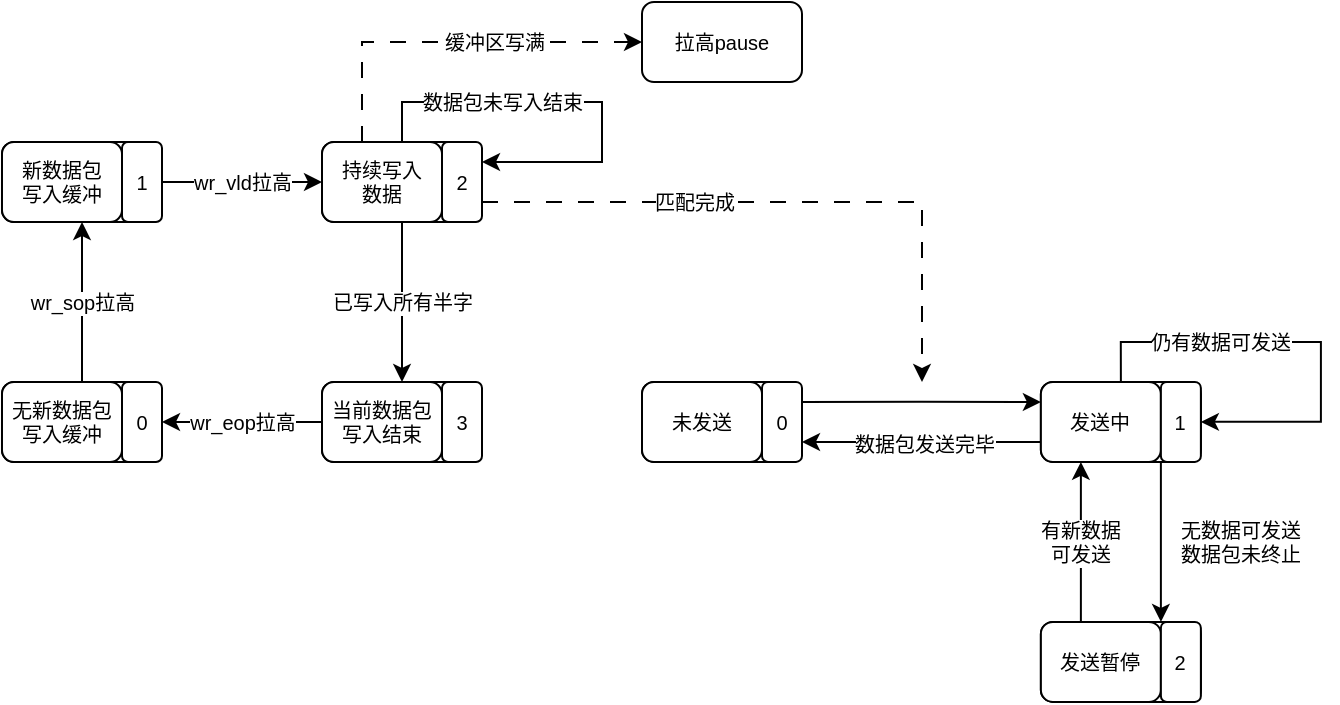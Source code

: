 <mxfile version="24.2.5" type="device">
  <diagram name="第 1 页" id="7PkcJVvyq62dC2KK6pxb">
    <mxGraphModel dx="1250" dy="727" grid="1" gridSize="10" guides="1" tooltips="1" connect="1" arrows="1" fold="1" page="1" pageScale="1" pageWidth="3300" pageHeight="4681" math="0" shadow="0">
      <root>
        <mxCell id="0" />
        <mxCell id="1" parent="0" />
        <mxCell id="TVYeR8XJReJx2JZ5ncmn-13" style="edgeStyle=orthogonalEdgeStyle;rounded=0;orthogonalLoop=1;jettySize=auto;html=1;exitX=1;exitY=0.25;exitDx=0;exitDy=0;entryX=0;entryY=0.25;entryDx=0;entryDy=0;fontSize=10;" edge="1" parent="1" source="TVYeR8XJReJx2JZ5ncmn-122" target="TVYeR8XJReJx2JZ5ncmn-123">
          <mxGeometry relative="1" as="geometry">
            <mxPoint x="800" y="699.94" as="sourcePoint" />
            <mxPoint x="940.0" y="699.94" as="targetPoint" />
            <Array as="points" />
          </mxGeometry>
        </mxCell>
        <mxCell id="TVYeR8XJReJx2JZ5ncmn-10" value="有新数据&lt;br style=&quot;font-size: 10px;&quot;&gt;可发送" style="endArrow=classic;html=1;rounded=0;entryX=0.25;entryY=1;entryDx=0;entryDy=0;exitX=0.25;exitY=0;exitDx=0;exitDy=0;fontSize=10;" edge="1" parent="1" source="TVYeR8XJReJx2JZ5ncmn-99" target="TVYeR8XJReJx2JZ5ncmn-97">
          <mxGeometry width="50" height="50" relative="1" as="geometry">
            <mxPoint x="931.156" y="805.798" as="sourcePoint" />
            <mxPoint x="931.156" y="714.082" as="targetPoint" />
          </mxGeometry>
        </mxCell>
        <mxCell id="TVYeR8XJReJx2JZ5ncmn-11" value="无数据可发送&lt;br style=&quot;font-size: 10px;&quot;&gt;数据包未终止" style="endArrow=classic;html=1;rounded=0;exitX=0.75;exitY=1;exitDx=0;exitDy=0;entryX=0.75;entryY=0;entryDx=0;entryDy=0;fontSize=10;" edge="1" parent="1" source="TVYeR8XJReJx2JZ5ncmn-97" target="TVYeR8XJReJx2JZ5ncmn-99">
          <mxGeometry x="0.002" y="40" width="50" height="50" relative="1" as="geometry">
            <mxPoint x="987.724" y="714.082" as="sourcePoint" />
            <mxPoint x="987.724" y="805.798" as="targetPoint" />
            <mxPoint as="offset" />
          </mxGeometry>
        </mxCell>
        <mxCell id="TVYeR8XJReJx2JZ5ncmn-21" value="wr_vld拉高" style="endArrow=classic;html=1;rounded=0;entryX=0;entryY=0.5;entryDx=0;entryDy=0;fontSize=10;exitX=1;exitY=0.5;exitDx=0;exitDy=0;" edge="1" parent="1" source="TVYeR8XJReJx2JZ5ncmn-85">
          <mxGeometry width="50" height="50" relative="1" as="geometry">
            <mxPoint x="490" y="600" as="sourcePoint" />
            <mxPoint x="560.0" y="580" as="targetPoint" />
            <Array as="points">
              <mxPoint x="510" y="580" />
            </Array>
            <mxPoint as="offset" />
          </mxGeometry>
        </mxCell>
        <mxCell id="TVYeR8XJReJx2JZ5ncmn-27" value="" style="endArrow=classic;html=1;rounded=0;exitX=0;exitY=0.5;exitDx=0;exitDy=0;entryX=1;entryY=0.5;entryDx=0;entryDy=0;fontSize=10;" edge="1" parent="1" source="TVYeR8XJReJx2JZ5ncmn-91" target="TVYeR8XJReJx2JZ5ncmn-92">
          <mxGeometry width="50" height="50" relative="1" as="geometry">
            <mxPoint x="560.0" y="700" as="sourcePoint" />
            <mxPoint x="480" y="700" as="targetPoint" />
          </mxGeometry>
        </mxCell>
        <mxCell id="TVYeR8XJReJx2JZ5ncmn-132" value="wr_eop拉高" style="edgeLabel;html=1;align=center;verticalAlign=middle;resizable=0;points=[];fontSize=10;" vertex="1" connectable="0" parent="TVYeR8XJReJx2JZ5ncmn-27">
          <mxGeometry x="-0.003" y="-1" relative="1" as="geometry">
            <mxPoint y="1" as="offset" />
          </mxGeometry>
        </mxCell>
        <mxCell id="TVYeR8XJReJx2JZ5ncmn-28" value="wr_sop拉高" style="endArrow=classic;html=1;rounded=0;exitX=0.5;exitY=0;exitDx=0;exitDy=0;entryX=0.5;entryY=1;entryDx=0;entryDy=0;fontSize=10;" edge="1" parent="1" source="TVYeR8XJReJx2JZ5ncmn-92" target="TVYeR8XJReJx2JZ5ncmn-85">
          <mxGeometry width="50" height="50" relative="1" as="geometry">
            <mxPoint x="440" y="680" as="sourcePoint" />
            <mxPoint x="440" y="600" as="targetPoint" />
          </mxGeometry>
        </mxCell>
        <mxCell id="TVYeR8XJReJx2JZ5ncmn-30" value="仍有数据可发送" style="edgeStyle=orthogonalEdgeStyle;rounded=0;orthogonalLoop=1;jettySize=auto;html=1;exitX=0.5;exitY=0;exitDx=0;exitDy=0;entryX=1;entryY=0.5;entryDx=0;entryDy=0;fontSize=10;" edge="1" parent="1" source="TVYeR8XJReJx2JZ5ncmn-97" target="TVYeR8XJReJx2JZ5ncmn-97">
          <mxGeometry x="-0.364" relative="1" as="geometry">
            <mxPoint x="959.44" y="679.94" as="sourcePoint" />
            <mxPoint x="999.44" y="699.94" as="targetPoint" />
            <Array as="points">
              <mxPoint x="959.44" y="660" />
              <mxPoint x="1059.44" y="660" />
              <mxPoint x="1059.44" y="700" />
            </Array>
            <mxPoint as="offset" />
          </mxGeometry>
        </mxCell>
        <mxCell id="TVYeR8XJReJx2JZ5ncmn-44" value="缓冲区写满" style="edgeStyle=orthogonalEdgeStyle;rounded=0;orthogonalLoop=1;jettySize=auto;html=1;dashed=1;dashPattern=8 8;entryX=0;entryY=0.5;entryDx=0;entryDy=0;exitX=0.25;exitY=0;exitDx=0;exitDy=0;fontSize=10;" edge="1" parent="1" source="TVYeR8XJReJx2JZ5ncmn-87" target="TVYeR8XJReJx2JZ5ncmn-89">
          <mxGeometry x="0.222" relative="1" as="geometry">
            <mxPoint x="760" y="480" as="targetPoint" />
            <mxPoint x="620" y="510" as="sourcePoint" />
            <mxPoint as="offset" />
          </mxGeometry>
        </mxCell>
        <mxCell id="TVYeR8XJReJx2JZ5ncmn-85" value="" style="rounded=1;whiteSpace=wrap;html=1;fontSize=10;" vertex="1" parent="1">
          <mxGeometry x="400" y="560" width="80" height="40" as="geometry" />
        </mxCell>
        <mxCell id="TVYeR8XJReJx2JZ5ncmn-128" style="edgeStyle=orthogonalEdgeStyle;rounded=0;orthogonalLoop=1;jettySize=auto;html=1;exitX=0.5;exitY=0;exitDx=0;exitDy=0;entryX=1;entryY=0.25;entryDx=0;entryDy=0;fontSize=10;" edge="1" parent="1" source="TVYeR8XJReJx2JZ5ncmn-87" target="TVYeR8XJReJx2JZ5ncmn-110">
          <mxGeometry relative="1" as="geometry">
            <Array as="points">
              <mxPoint x="600" y="540" />
              <mxPoint x="700" y="540" />
              <mxPoint x="700" y="570" />
            </Array>
          </mxGeometry>
        </mxCell>
        <mxCell id="TVYeR8XJReJx2JZ5ncmn-129" value="数据包未写入结束" style="edgeLabel;html=1;align=center;verticalAlign=middle;resizable=0;points=[];fontSize=10;" vertex="1" connectable="0" parent="TVYeR8XJReJx2JZ5ncmn-128">
          <mxGeometry x="-0.163" relative="1" as="geometry">
            <mxPoint x="-18" as="offset" />
          </mxGeometry>
        </mxCell>
        <mxCell id="TVYeR8XJReJx2JZ5ncmn-87" value="" style="rounded=1;whiteSpace=wrap;html=1;fontSize=10;" vertex="1" parent="1">
          <mxGeometry x="560" y="560" width="80" height="40" as="geometry" />
        </mxCell>
        <mxCell id="TVYeR8XJReJx2JZ5ncmn-89" value="&lt;span style=&quot;font-size: 10px;&quot;&gt;拉高pause&lt;/span&gt;" style="rounded=1;whiteSpace=wrap;html=1;fontSize=10;" vertex="1" parent="1">
          <mxGeometry x="720" y="490" width="80" height="40" as="geometry" />
        </mxCell>
        <mxCell id="TVYeR8XJReJx2JZ5ncmn-91" value="" style="rounded=1;whiteSpace=wrap;html=1;fontSize=10;" vertex="1" parent="1">
          <mxGeometry x="560" y="680" width="80" height="40" as="geometry" />
        </mxCell>
        <mxCell id="TVYeR8XJReJx2JZ5ncmn-92" value="" style="rounded=1;whiteSpace=wrap;html=1;fontSize=10;" vertex="1" parent="1">
          <mxGeometry x="400" y="680" width="80" height="40" as="geometry" />
        </mxCell>
        <mxCell id="TVYeR8XJReJx2JZ5ncmn-94" value="" style="rounded=1;whiteSpace=wrap;html=1;fontSize=10;" vertex="1" parent="1">
          <mxGeometry x="720" y="679.94" width="80" height="40" as="geometry" />
        </mxCell>
        <mxCell id="TVYeR8XJReJx2JZ5ncmn-97" value="" style="rounded=1;whiteSpace=wrap;html=1;fontSize=10;" vertex="1" parent="1">
          <mxGeometry x="919.44" y="679.94" width="80" height="40" as="geometry" />
        </mxCell>
        <mxCell id="TVYeR8XJReJx2JZ5ncmn-99" value="" style="rounded=1;whiteSpace=wrap;html=1;fontSize=10;" vertex="1" parent="1">
          <mxGeometry x="919.44" y="799.94" width="80" height="40" as="geometry" />
        </mxCell>
        <mxCell id="TVYeR8XJReJx2JZ5ncmn-104" value="&lt;span style=&quot;font-size: 10px;&quot;&gt;新数据包&lt;/span&gt;&lt;br style=&quot;font-size: 10px;&quot;&gt;&lt;span style=&quot;font-size: 10px;&quot;&gt;写入缓冲&lt;/span&gt;" style="rounded=1;whiteSpace=wrap;html=1;fontSize=10;" vertex="1" parent="1">
          <mxGeometry x="400" y="560" width="60" height="40" as="geometry" />
        </mxCell>
        <mxCell id="TVYeR8XJReJx2JZ5ncmn-105" value="1" style="rounded=1;whiteSpace=wrap;html=1;fontSize=10;" vertex="1" parent="1">
          <mxGeometry x="460" y="560" width="20" height="40" as="geometry" />
        </mxCell>
        <mxCell id="TVYeR8XJReJx2JZ5ncmn-106" value="&lt;span style=&quot;font-size: 10px;&quot;&gt;无新数据包&lt;/span&gt;&lt;br style=&quot;font-size: 10px;&quot;&gt;&lt;span style=&quot;font-size: 10px;&quot;&gt;写入缓冲&lt;/span&gt;" style="rounded=1;whiteSpace=wrap;html=1;fontSize=10;" vertex="1" parent="1">
          <mxGeometry x="400" y="680" width="60" height="40" as="geometry" />
        </mxCell>
        <mxCell id="TVYeR8XJReJx2JZ5ncmn-107" value="0" style="rounded=1;whiteSpace=wrap;html=1;fontSize=10;" vertex="1" parent="1">
          <mxGeometry x="460" y="680" width="20" height="40" as="geometry" />
        </mxCell>
        <mxCell id="TVYeR8XJReJx2JZ5ncmn-116" value="" style="edgeStyle=orthogonalEdgeStyle;rounded=0;orthogonalLoop=1;jettySize=auto;html=1;exitX=0.5;exitY=1;exitDx=0;exitDy=0;fontSize=10;" edge="1" parent="1" source="TVYeR8XJReJx2JZ5ncmn-87" target="TVYeR8XJReJx2JZ5ncmn-91">
          <mxGeometry relative="1" as="geometry">
            <mxPoint x="600" y="620" as="sourcePoint" />
          </mxGeometry>
        </mxCell>
        <mxCell id="TVYeR8XJReJx2JZ5ncmn-131" value="已写入所有半字" style="edgeLabel;html=1;align=center;verticalAlign=middle;resizable=0;points=[];fontSize=10;" vertex="1" connectable="0" parent="TVYeR8XJReJx2JZ5ncmn-116">
          <mxGeometry x="-0.058" y="-2" relative="1" as="geometry">
            <mxPoint x="2" y="2" as="offset" />
          </mxGeometry>
        </mxCell>
        <mxCell id="TVYeR8XJReJx2JZ5ncmn-109" value="&lt;span style=&quot;font-size: 10px;&quot;&gt;持续写入&lt;/span&gt;&lt;br style=&quot;font-size: 10px;&quot;&gt;&lt;span style=&quot;font-size: 10px;&quot;&gt;数据&lt;/span&gt;" style="rounded=1;whiteSpace=wrap;html=1;fontSize=10;" vertex="1" parent="1">
          <mxGeometry x="560" y="560" width="60" height="40" as="geometry" />
        </mxCell>
        <mxCell id="TVYeR8XJReJx2JZ5ncmn-119" style="edgeStyle=orthogonalEdgeStyle;rounded=0;orthogonalLoop=1;jettySize=auto;html=1;exitX=1;exitY=0.75;exitDx=0;exitDy=0;dashed=1;dashPattern=8 8;fontSize=10;" edge="1" parent="1" source="TVYeR8XJReJx2JZ5ncmn-110">
          <mxGeometry relative="1" as="geometry">
            <mxPoint x="860" y="680" as="targetPoint" />
            <Array as="points">
              <mxPoint x="860" y="590" />
            </Array>
          </mxGeometry>
        </mxCell>
        <mxCell id="TVYeR8XJReJx2JZ5ncmn-120" value="匹配完成" style="edgeLabel;html=1;align=center;verticalAlign=middle;resizable=0;points=[];fontSize=10;" vertex="1" connectable="0" parent="TVYeR8XJReJx2JZ5ncmn-119">
          <mxGeometry x="0.201" y="1" relative="1" as="geometry">
            <mxPoint x="-80" y="1" as="offset" />
          </mxGeometry>
        </mxCell>
        <mxCell id="TVYeR8XJReJx2JZ5ncmn-110" value="2" style="rounded=1;whiteSpace=wrap;html=1;fontSize=10;" vertex="1" parent="1">
          <mxGeometry x="620" y="560" width="20" height="40" as="geometry" />
        </mxCell>
        <mxCell id="TVYeR8XJReJx2JZ5ncmn-117" value="&lt;span style=&quot;font-size: 10px;&quot;&gt;当前数据包&lt;br style=&quot;font-size: 10px;&quot;&gt;写入结束&lt;/span&gt;" style="rounded=1;whiteSpace=wrap;html=1;fontSize=10;" vertex="1" parent="1">
          <mxGeometry x="560" y="680" width="60" height="40" as="geometry" />
        </mxCell>
        <mxCell id="TVYeR8XJReJx2JZ5ncmn-118" value="3" style="rounded=1;whiteSpace=wrap;html=1;fontSize=10;" vertex="1" parent="1">
          <mxGeometry x="620" y="680" width="20" height="40" as="geometry" />
        </mxCell>
        <mxCell id="TVYeR8XJReJx2JZ5ncmn-121" value="未发送" style="rounded=1;whiteSpace=wrap;html=1;fontSize=10;" vertex="1" parent="1">
          <mxGeometry x="720" y="680" width="60" height="40" as="geometry" />
        </mxCell>
        <mxCell id="TVYeR8XJReJx2JZ5ncmn-122" value="0" style="rounded=1;whiteSpace=wrap;html=1;fontSize=10;" vertex="1" parent="1">
          <mxGeometry x="780" y="679.94" width="20" height="40" as="geometry" />
        </mxCell>
        <mxCell id="TVYeR8XJReJx2JZ5ncmn-127" style="edgeStyle=orthogonalEdgeStyle;rounded=0;orthogonalLoop=1;jettySize=auto;html=1;exitX=0;exitY=0.75;exitDx=0;exitDy=0;entryX=1;entryY=0.75;entryDx=0;entryDy=0;fontSize=10;" edge="1" parent="1" source="TVYeR8XJReJx2JZ5ncmn-123" target="TVYeR8XJReJx2JZ5ncmn-122">
          <mxGeometry relative="1" as="geometry" />
        </mxCell>
        <mxCell id="TVYeR8XJReJx2JZ5ncmn-130" value="数据包发送完毕" style="edgeLabel;html=1;align=center;verticalAlign=middle;resizable=0;points=[];fontSize=10;" vertex="1" connectable="0" parent="TVYeR8XJReJx2JZ5ncmn-127">
          <mxGeometry x="-0.017" y="1" relative="1" as="geometry">
            <mxPoint as="offset" />
          </mxGeometry>
        </mxCell>
        <mxCell id="TVYeR8XJReJx2JZ5ncmn-123" value="发送中" style="rounded=1;whiteSpace=wrap;html=1;fontSize=10;" vertex="1" parent="1">
          <mxGeometry x="919.44" y="680" width="60" height="40" as="geometry" />
        </mxCell>
        <mxCell id="TVYeR8XJReJx2JZ5ncmn-124" value="1" style="rounded=1;whiteSpace=wrap;html=1;fontSize=10;" vertex="1" parent="1">
          <mxGeometry x="979.44" y="679.94" width="20" height="40" as="geometry" />
        </mxCell>
        <mxCell id="TVYeR8XJReJx2JZ5ncmn-125" value="发送暂停" style="rounded=1;whiteSpace=wrap;html=1;fontSize=10;" vertex="1" parent="1">
          <mxGeometry x="919.44" y="799.94" width="60" height="40" as="geometry" />
        </mxCell>
        <mxCell id="TVYeR8XJReJx2JZ5ncmn-126" value="2" style="rounded=1;whiteSpace=wrap;html=1;fontSize=10;" vertex="1" parent="1">
          <mxGeometry x="979.44" y="799.94" width="20" height="40" as="geometry" />
        </mxCell>
      </root>
    </mxGraphModel>
  </diagram>
</mxfile>
